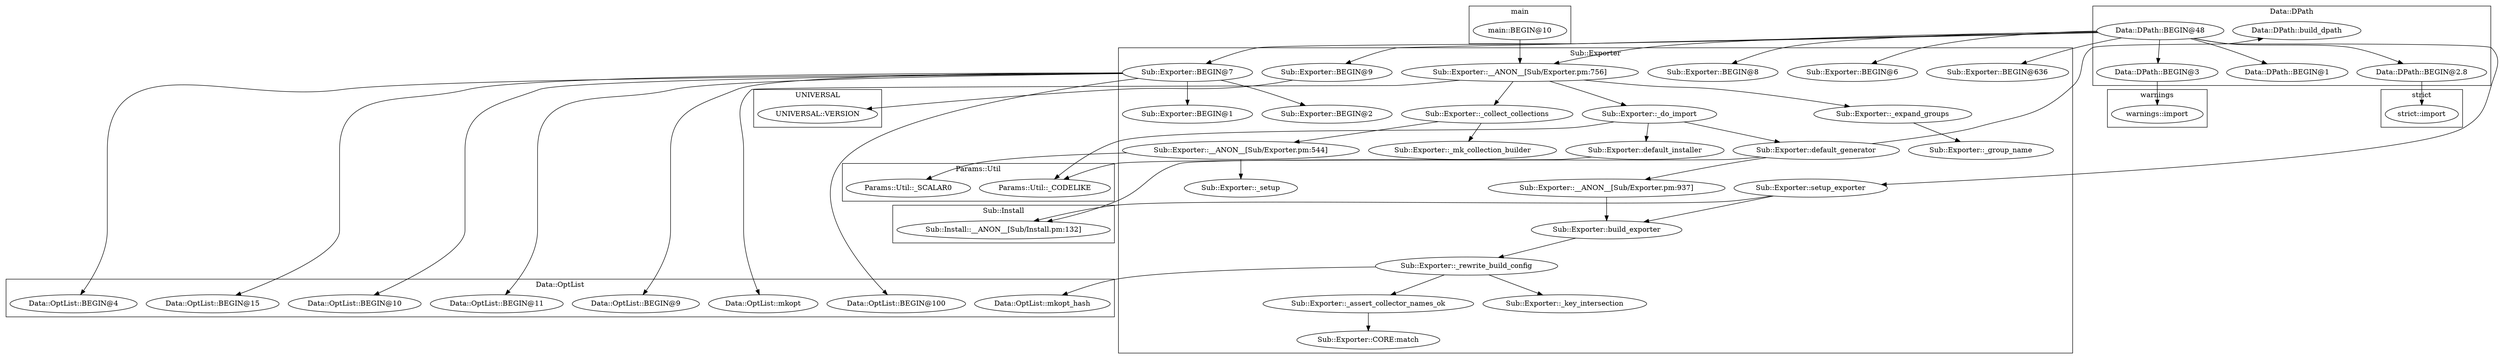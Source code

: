 digraph {
graph [overlap=false]
subgraph cluster_Sub_Exporter {
	label="Sub::Exporter";
	"Sub::Exporter::BEGIN@1";
	"Sub::Exporter::__ANON__[Sub/Exporter.pm:937]";
	"Sub::Exporter::__ANON__[Sub/Exporter.pm:756]";
	"Sub::Exporter::BEGIN@6";
	"Sub::Exporter::_collect_collections";
	"Sub::Exporter::default_generator";
	"Sub::Exporter::build_exporter";
	"Sub::Exporter::BEGIN@8";
	"Sub::Exporter::BEGIN@2";
	"Sub::Exporter::_do_import";
	"Sub::Exporter::BEGIN@9";
	"Sub::Exporter::_expand_groups";
	"Sub::Exporter::default_installer";
	"Sub::Exporter::__ANON__[Sub/Exporter.pm:544]";
	"Sub::Exporter::_assert_collector_names_ok";
	"Sub::Exporter::setup_exporter";
	"Sub::Exporter::_key_intersection";
	"Sub::Exporter::CORE:match";
	"Sub::Exporter::_rewrite_build_config";
	"Sub::Exporter::_mk_collection_builder";
	"Sub::Exporter::BEGIN@7";
	"Sub::Exporter::_group_name";
	"Sub::Exporter::_setup";
	"Sub::Exporter::BEGIN@636";
}
subgraph cluster_warnings {
	label="warnings";
	"warnings::import";
}
subgraph cluster_Data_OptList {
	label="Data::OptList";
	"Data::OptList::mkopt_hash";
	"Data::OptList::BEGIN@100";
	"Data::OptList::mkopt";
	"Data::OptList::BEGIN@4";
	"Data::OptList::BEGIN@15";
	"Data::OptList::BEGIN@10";
	"Data::OptList::BEGIN@11";
	"Data::OptList::BEGIN@9";
}
subgraph cluster_main {
	label="main";
	"main::BEGIN@10";
}
subgraph cluster_strict {
	label="strict";
	"strict::import";
}
subgraph cluster_UNIVERSAL {
	label="UNIVERSAL";
	"UNIVERSAL::VERSION";
}
subgraph cluster_Params_Util {
	label="Params::Util";
	"Params::Util::_SCALAR0";
	"Params::Util::_CODELIKE";
}
subgraph cluster_Data_DPath {
	label="Data::DPath";
	"Data::DPath::BEGIN@3";
	"Data::DPath::BEGIN@1";
	"Data::DPath::build_dpath";
	"Data::DPath::BEGIN@48";
	"Data::DPath::BEGIN@2.8";
}
subgraph cluster_Sub_Install {
	label="Sub::Install";
	"Sub::Install::__ANON__[Sub/Install.pm:132]";
}
"main::BEGIN@10" -> "Sub::Exporter::__ANON__[Sub/Exporter.pm:756]";
"Data::DPath::BEGIN@48" -> "Sub::Exporter::__ANON__[Sub/Exporter.pm:756]";
"Sub::Exporter::BEGIN@7" -> "Data::OptList::BEGIN@10";
"Sub::Exporter::_do_import" -> "Sub::Exporter::default_generator";
"Sub::Exporter::BEGIN@7" -> "Data::OptList::BEGIN@11";
"Sub::Exporter::BEGIN@7" -> "Data::OptList::BEGIN@9";
"Sub::Exporter::BEGIN@7" -> "Sub::Exporter::BEGIN@2";
"Sub::Exporter::_do_import" -> "Sub::Exporter::default_installer";
"Sub::Exporter::BEGIN@7" -> "Data::OptList::BEGIN@4";
"Data::DPath::BEGIN@48" -> "Sub::Exporter::setup_exporter";
"Sub::Exporter::__ANON__[Sub/Exporter.pm:544]" -> "Sub::Exporter::_setup";
"Data::DPath::BEGIN@48" -> "Sub::Exporter::BEGIN@6";
"Sub::Exporter::__ANON__[Sub/Exporter.pm:937]" -> "Sub::Exporter::build_exporter";
"Sub::Exporter::setup_exporter" -> "Sub::Exporter::build_exporter";
"Data::DPath::BEGIN@48" -> "Sub::Exporter::BEGIN@9";
"Sub::Exporter::default_generator" -> "Data::DPath::build_dpath";
"Data::DPath::BEGIN@3" -> "warnings::import";
"Sub::Exporter::_rewrite_build_config" -> "Sub::Exporter::_assert_collector_names_ok";
"Data::DPath::BEGIN@48" -> "Data::DPath::BEGIN@1";
"Sub::Exporter::_expand_groups" -> "Sub::Exporter::_group_name";
"Data::DPath::BEGIN@48" -> "Data::DPath::BEGIN@2.8";
"Sub::Exporter::BEGIN@7" -> "Data::OptList::BEGIN@100";
"Sub::Exporter::BEGIN@7" -> "Sub::Exporter::BEGIN@1";
"Sub::Exporter::default_generator" -> "Sub::Exporter::__ANON__[Sub/Exporter.pm:937]";
"Sub::Exporter::BEGIN@7" -> "Data::OptList::BEGIN@15";
"Sub::Exporter::default_generator" -> "Params::Util::_CODELIKE";
"Sub::Exporter::_do_import" -> "Params::Util::_CODELIKE";
"Sub::Exporter::__ANON__[Sub/Exporter.pm:756]" -> "Sub::Exporter::_collect_collections";
"Data::DPath::BEGIN@48" -> "Sub::Exporter::BEGIN@8";
"Sub::Exporter::__ANON__[Sub/Exporter.pm:756]" -> "Sub::Exporter::_do_import";
"Sub::Exporter::__ANON__[Sub/Exporter.pm:756]" -> "Sub::Exporter::_expand_groups";
"Sub::Exporter::_assert_collector_names_ok" -> "Sub::Exporter::CORE:match";
"Data::DPath::BEGIN@48" -> "Sub::Exporter::BEGIN@7";
"Data::DPath::BEGIN@48" -> "Sub::Exporter::BEGIN@636";
"Sub::Exporter::__ANON__[Sub/Exporter.pm:756]" -> "Data::OptList::mkopt";
"Sub::Exporter::default_installer" -> "Sub::Install::__ANON__[Sub/Install.pm:132]";
"Sub::Exporter::setup_exporter" -> "Sub::Install::__ANON__[Sub/Install.pm:132]";
"Sub::Exporter::__ANON__[Sub/Exporter.pm:544]" -> "Params::Util::_SCALAR0";
"Data::DPath::BEGIN@48" -> "Data::DPath::BEGIN@3";
"Sub::Exporter::_rewrite_build_config" -> "Data::OptList::mkopt_hash";
"Sub::Exporter::_collect_collections" -> "Sub::Exporter::__ANON__[Sub/Exporter.pm:544]";
"Sub::Exporter::_rewrite_build_config" -> "Sub::Exporter::_key_intersection";
"Sub::Exporter::build_exporter" -> "Sub::Exporter::_rewrite_build_config";
"Sub::Exporter::_collect_collections" -> "Sub::Exporter::_mk_collection_builder";
"Sub::Exporter::BEGIN@9" -> "UNIVERSAL::VERSION";
"Data::DPath::BEGIN@2.8" -> "strict::import";
}
